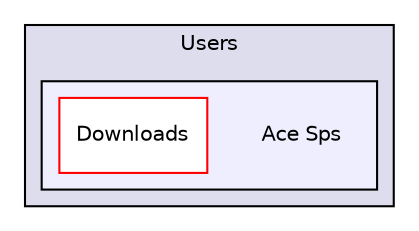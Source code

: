 digraph "C:/Users/Ace Sps" {
  compound=true
  node [ fontsize="10", fontname="Helvetica"];
  edge [ labelfontsize="10", labelfontname="Helvetica"];
  subgraph clusterdir_8ceffd4ee35c3518d4e8bdc7e638efe8 {
    graph [ bgcolor="#ddddee", pencolor="black", label="Users" fontname="Helvetica", fontsize="10", URL="dir_8ceffd4ee35c3518d4e8bdc7e638efe8.html"]
  subgraph clusterdir_0b2715075cf8312880efe4f625451012 {
    graph [ bgcolor="#eeeeff", pencolor="black", label="" URL="dir_0b2715075cf8312880efe4f625451012.html"];
    dir_0b2715075cf8312880efe4f625451012 [shape=plaintext label="Ace Sps"];
    dir_017c1216c60ffa73bfc7db7e08c08492 [shape=box label="Downloads" color="red" fillcolor="white" style="filled" URL="dir_017c1216c60ffa73bfc7db7e08c08492.html"];
  }
  }
}
